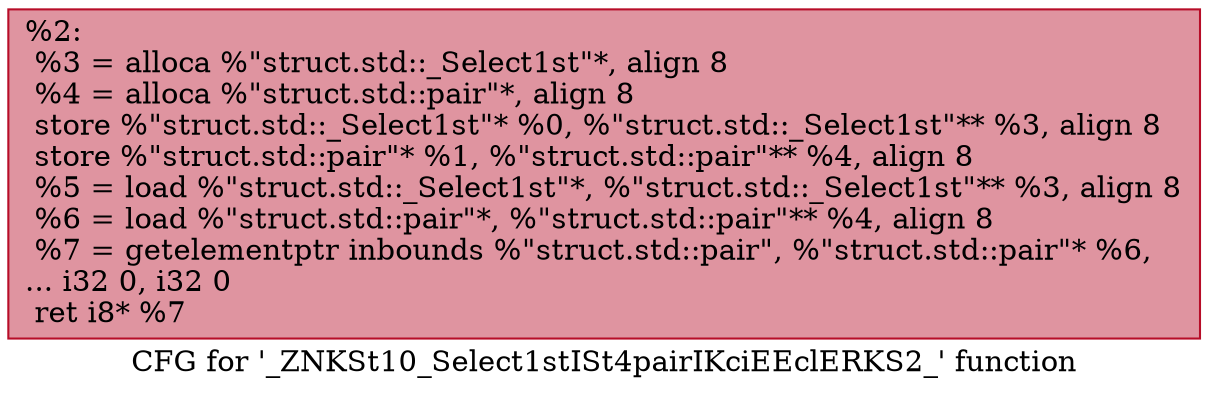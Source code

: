 digraph "CFG for '_ZNKSt10_Select1stISt4pairIKciEEclERKS2_' function" {
	label="CFG for '_ZNKSt10_Select1stISt4pairIKciEEclERKS2_' function";

	Node0x557bfd512600 [shape=record,color="#b70d28ff", style=filled, fillcolor="#b70d2870",label="{%2:\l  %3 = alloca %\"struct.std::_Select1st\"*, align 8\l  %4 = alloca %\"struct.std::pair\"*, align 8\l  store %\"struct.std::_Select1st\"* %0, %\"struct.std::_Select1st\"** %3, align 8\l  store %\"struct.std::pair\"* %1, %\"struct.std::pair\"** %4, align 8\l  %5 = load %\"struct.std::_Select1st\"*, %\"struct.std::_Select1st\"** %3, align 8\l  %6 = load %\"struct.std::pair\"*, %\"struct.std::pair\"** %4, align 8\l  %7 = getelementptr inbounds %\"struct.std::pair\", %\"struct.std::pair\"* %6,\l... i32 0, i32 0\l  ret i8* %7\l}"];
}
